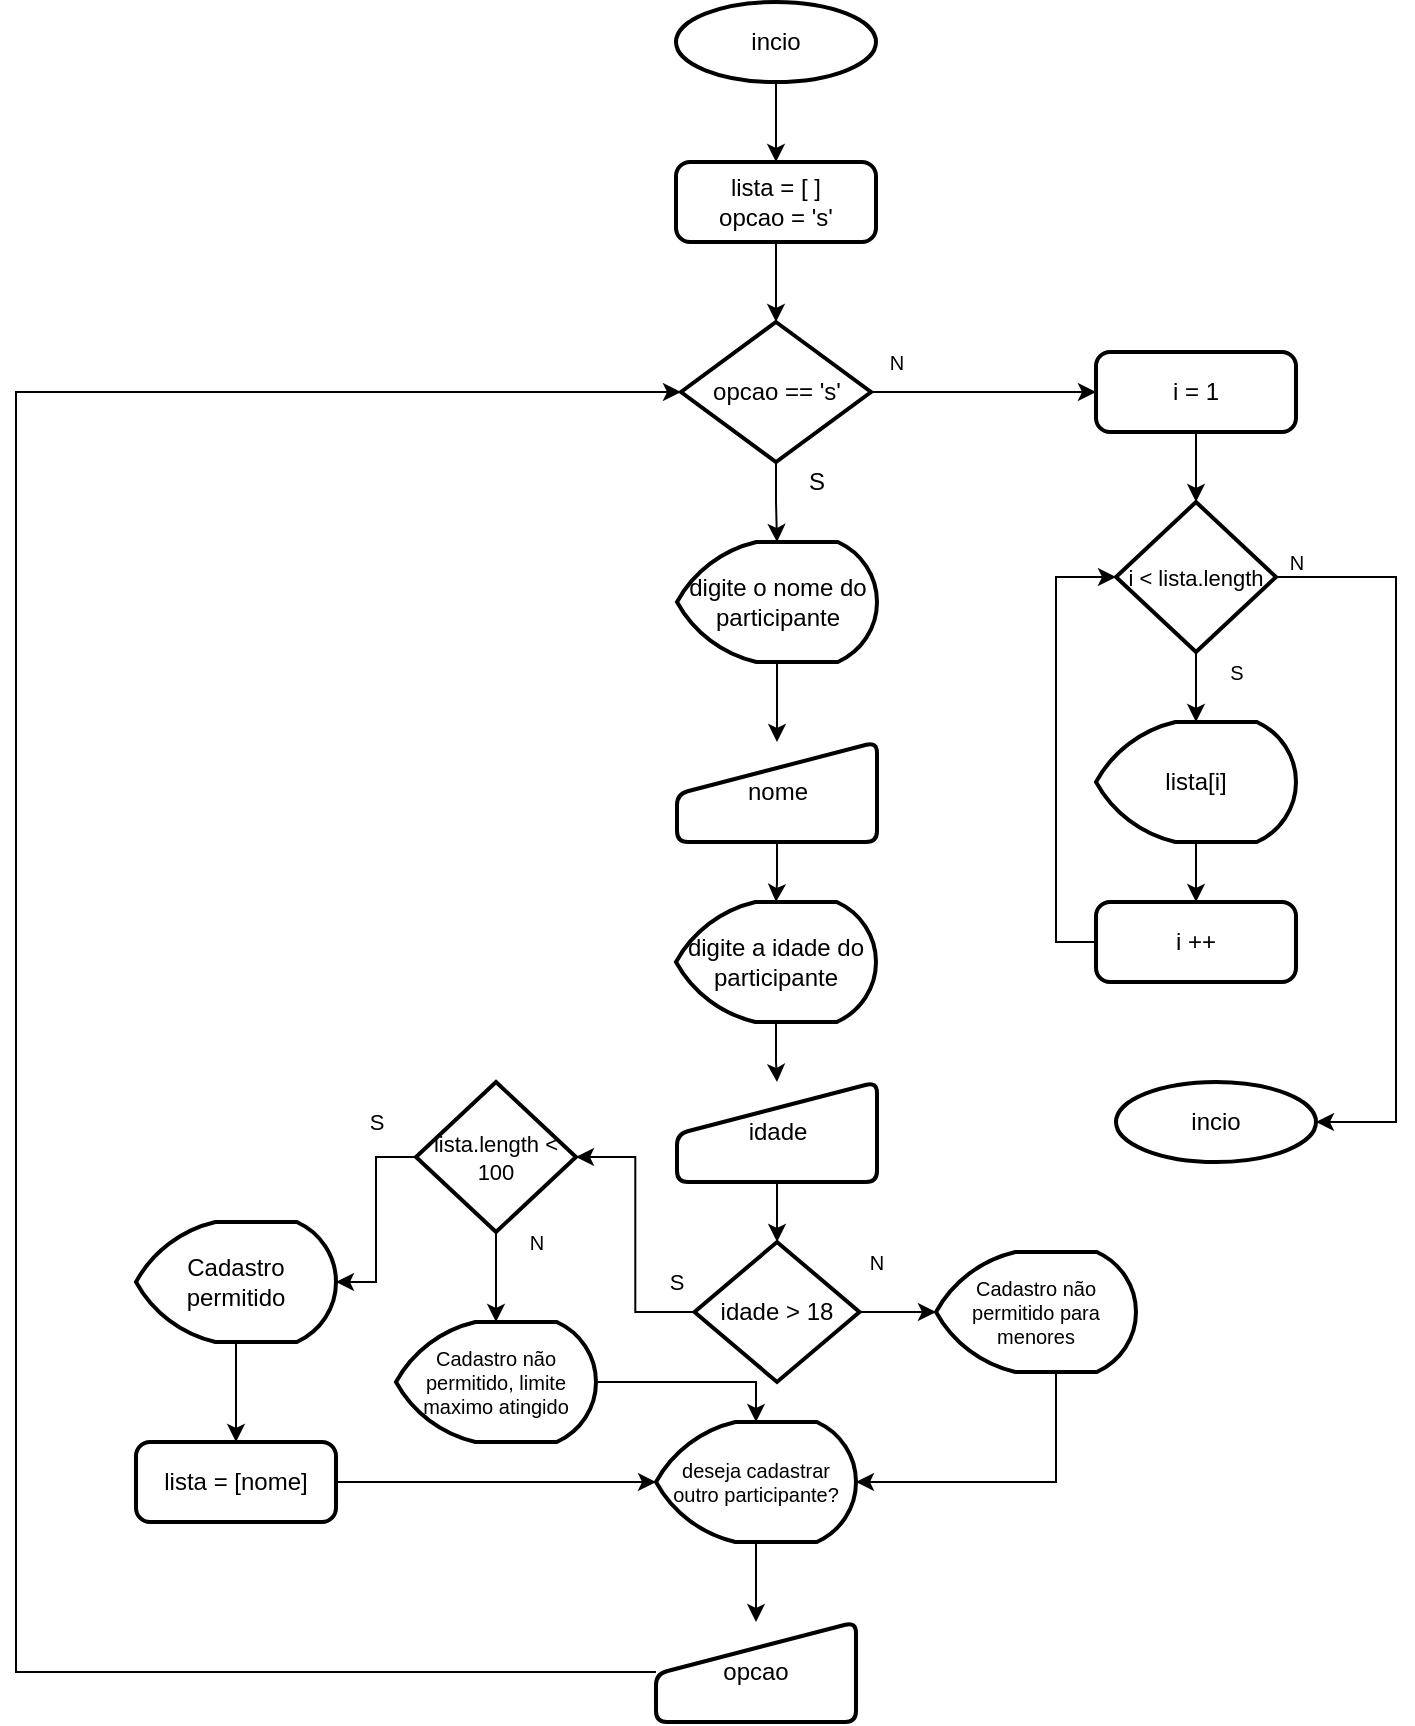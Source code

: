 <mxfile version="20.0.1" type="device"><diagram id="qIq7Li_qstH6dWsPGjor" name="Page-1"><mxGraphModel dx="1761" dy="674" grid="1" gridSize="10" guides="1" tooltips="1" connect="1" arrows="1" fold="1" page="1" pageScale="1" pageWidth="827" pageHeight="1169" math="0" shadow="0"><root><mxCell id="0"/><mxCell id="1" parent="0"/><mxCell id="5GBVjLDQyZ35l5RRaDAF-3" style="edgeStyle=orthogonalEdgeStyle;rounded=0;orthogonalLoop=1;jettySize=auto;html=1;entryX=0.5;entryY=0;entryDx=0;entryDy=0;" edge="1" parent="1" source="5GBVjLDQyZ35l5RRaDAF-1" target="5GBVjLDQyZ35l5RRaDAF-2"><mxGeometry relative="1" as="geometry"/></mxCell><mxCell id="5GBVjLDQyZ35l5RRaDAF-1" value="incio" style="strokeWidth=2;html=1;shape=mxgraph.flowchart.start_2;whiteSpace=wrap;" vertex="1" parent="1"><mxGeometry x="210" y="60" width="100" height="40" as="geometry"/></mxCell><mxCell id="5GBVjLDQyZ35l5RRaDAF-5" style="edgeStyle=orthogonalEdgeStyle;rounded=0;orthogonalLoop=1;jettySize=auto;html=1;" edge="1" parent="1" source="5GBVjLDQyZ35l5RRaDAF-2" target="5GBVjLDQyZ35l5RRaDAF-4"><mxGeometry relative="1" as="geometry"/></mxCell><mxCell id="5GBVjLDQyZ35l5RRaDAF-2" value="lista = [ ]&lt;br&gt;opcao = 's'" style="rounded=1;whiteSpace=wrap;html=1;absoluteArcSize=1;arcSize=14;strokeWidth=2;" vertex="1" parent="1"><mxGeometry x="210" y="140" width="100" height="40" as="geometry"/></mxCell><mxCell id="5GBVjLDQyZ35l5RRaDAF-7" style="edgeStyle=orthogonalEdgeStyle;rounded=0;orthogonalLoop=1;jettySize=auto;html=1;entryX=0.5;entryY=0;entryDx=0;entryDy=0;entryPerimeter=0;" edge="1" parent="1" source="5GBVjLDQyZ35l5RRaDAF-4" target="5GBVjLDQyZ35l5RRaDAF-6"><mxGeometry relative="1" as="geometry"/></mxCell><mxCell id="5GBVjLDQyZ35l5RRaDAF-42" style="edgeStyle=orthogonalEdgeStyle;rounded=0;orthogonalLoop=1;jettySize=auto;html=1;entryX=0;entryY=0.5;entryDx=0;entryDy=0;fontSize=10;" edge="1" parent="1" source="5GBVjLDQyZ35l5RRaDAF-4" target="5GBVjLDQyZ35l5RRaDAF-41"><mxGeometry relative="1" as="geometry"/></mxCell><mxCell id="5GBVjLDQyZ35l5RRaDAF-4" value="opcao == 's'" style="strokeWidth=2;html=1;shape=mxgraph.flowchart.decision;whiteSpace=wrap;" vertex="1" parent="1"><mxGeometry x="212.5" y="220" width="95" height="70" as="geometry"/></mxCell><mxCell id="5GBVjLDQyZ35l5RRaDAF-11" style="edgeStyle=orthogonalEdgeStyle;rounded=0;orthogonalLoop=1;jettySize=auto;html=1;" edge="1" parent="1" source="5GBVjLDQyZ35l5RRaDAF-6" target="5GBVjLDQyZ35l5RRaDAF-9"><mxGeometry relative="1" as="geometry"/></mxCell><mxCell id="5GBVjLDQyZ35l5RRaDAF-6" value="digite o nome do participante" style="strokeWidth=2;html=1;shape=mxgraph.flowchart.display;whiteSpace=wrap;" vertex="1" parent="1"><mxGeometry x="210.5" y="330" width="100" height="60" as="geometry"/></mxCell><mxCell id="5GBVjLDQyZ35l5RRaDAF-8" value="S" style="text;html=1;align=center;verticalAlign=middle;resizable=0;points=[];autosize=1;strokeColor=none;fillColor=none;" vertex="1" parent="1"><mxGeometry x="270" y="290" width="20" height="20" as="geometry"/></mxCell><mxCell id="5GBVjLDQyZ35l5RRaDAF-13" style="edgeStyle=orthogonalEdgeStyle;rounded=0;orthogonalLoop=1;jettySize=auto;html=1;" edge="1" parent="1" source="5GBVjLDQyZ35l5RRaDAF-9" target="5GBVjLDQyZ35l5RRaDAF-12"><mxGeometry relative="1" as="geometry"/></mxCell><mxCell id="5GBVjLDQyZ35l5RRaDAF-9" value="nome" style="html=1;strokeWidth=2;shape=manualInput;whiteSpace=wrap;rounded=1;size=26;arcSize=11;" vertex="1" parent="1"><mxGeometry x="210.5" y="430" width="100" height="50" as="geometry"/></mxCell><mxCell id="5GBVjLDQyZ35l5RRaDAF-15" style="edgeStyle=orthogonalEdgeStyle;rounded=0;orthogonalLoop=1;jettySize=auto;html=1;" edge="1" parent="1" source="5GBVjLDQyZ35l5RRaDAF-12" target="5GBVjLDQyZ35l5RRaDAF-14"><mxGeometry relative="1" as="geometry"/></mxCell><mxCell id="5GBVjLDQyZ35l5RRaDAF-12" value="digite a idade do participante" style="strokeWidth=2;html=1;shape=mxgraph.flowchart.display;whiteSpace=wrap;" vertex="1" parent="1"><mxGeometry x="210" y="510" width="100" height="60" as="geometry"/></mxCell><mxCell id="5GBVjLDQyZ35l5RRaDAF-17" style="edgeStyle=orthogonalEdgeStyle;rounded=0;orthogonalLoop=1;jettySize=auto;html=1;" edge="1" parent="1" source="5GBVjLDQyZ35l5RRaDAF-14" target="5GBVjLDQyZ35l5RRaDAF-16"><mxGeometry relative="1" as="geometry"/></mxCell><mxCell id="5GBVjLDQyZ35l5RRaDAF-14" value="idade" style="html=1;strokeWidth=2;shape=manualInput;whiteSpace=wrap;rounded=1;size=26;arcSize=11;" vertex="1" parent="1"><mxGeometry x="210.5" y="600" width="100" height="50" as="geometry"/></mxCell><mxCell id="5GBVjLDQyZ35l5RRaDAF-19" style="edgeStyle=orthogonalEdgeStyle;rounded=0;orthogonalLoop=1;jettySize=auto;html=1;entryX=1;entryY=0.5;entryDx=0;entryDy=0;entryPerimeter=0;fontSize=11;" edge="1" parent="1" source="5GBVjLDQyZ35l5RRaDAF-16" target="5GBVjLDQyZ35l5RRaDAF-18"><mxGeometry relative="1" as="geometry"/></mxCell><mxCell id="5GBVjLDQyZ35l5RRaDAF-38" style="edgeStyle=orthogonalEdgeStyle;rounded=0;orthogonalLoop=1;jettySize=auto;html=1;entryX=0;entryY=0.5;entryDx=0;entryDy=0;entryPerimeter=0;fontSize=10;" edge="1" parent="1" source="5GBVjLDQyZ35l5RRaDAF-16" target="5GBVjLDQyZ35l5RRaDAF-37"><mxGeometry relative="1" as="geometry"/></mxCell><mxCell id="5GBVjLDQyZ35l5RRaDAF-16" value="idade &amp;gt; 18" style="strokeWidth=2;html=1;shape=mxgraph.flowchart.decision;whiteSpace=wrap;" vertex="1" parent="1"><mxGeometry x="219.25" y="680" width="82.5" height="70" as="geometry"/></mxCell><mxCell id="5GBVjLDQyZ35l5RRaDAF-22" style="edgeStyle=orthogonalEdgeStyle;rounded=0;orthogonalLoop=1;jettySize=auto;html=1;fontSize=11;" edge="1" parent="1" source="5GBVjLDQyZ35l5RRaDAF-18" target="5GBVjLDQyZ35l5RRaDAF-21"><mxGeometry relative="1" as="geometry"/></mxCell><mxCell id="5GBVjLDQyZ35l5RRaDAF-34" style="edgeStyle=orthogonalEdgeStyle;rounded=0;orthogonalLoop=1;jettySize=auto;html=1;fontSize=10;" edge="1" parent="1" source="5GBVjLDQyZ35l5RRaDAF-18" target="5GBVjLDQyZ35l5RRaDAF-33"><mxGeometry relative="1" as="geometry"/></mxCell><mxCell id="5GBVjLDQyZ35l5RRaDAF-18" value="lista.length &amp;lt; 100" style="strokeWidth=2;html=1;shape=mxgraph.flowchart.decision;whiteSpace=wrap;fontSize=11;" vertex="1" parent="1"><mxGeometry x="80" y="600" width="80" height="75" as="geometry"/></mxCell><mxCell id="5GBVjLDQyZ35l5RRaDAF-20" value="S" style="text;html=1;align=center;verticalAlign=middle;resizable=0;points=[];autosize=1;strokeColor=none;fillColor=none;fontSize=11;" vertex="1" parent="1"><mxGeometry x="200" y="690" width="20" height="20" as="geometry"/></mxCell><mxCell id="5GBVjLDQyZ35l5RRaDAF-25" style="edgeStyle=orthogonalEdgeStyle;rounded=0;orthogonalLoop=1;jettySize=auto;html=1;entryX=0.5;entryY=0;entryDx=0;entryDy=0;fontSize=11;" edge="1" parent="1" source="5GBVjLDQyZ35l5RRaDAF-21" target="5GBVjLDQyZ35l5RRaDAF-24"><mxGeometry relative="1" as="geometry"/></mxCell><mxCell id="5GBVjLDQyZ35l5RRaDAF-21" value="Cadastro permitido" style="strokeWidth=2;html=1;shape=mxgraph.flowchart.display;whiteSpace=wrap;" vertex="1" parent="1"><mxGeometry x="-60" y="670" width="100" height="60" as="geometry"/></mxCell><mxCell id="5GBVjLDQyZ35l5RRaDAF-23" value="S" style="text;html=1;align=center;verticalAlign=middle;resizable=0;points=[];autosize=1;strokeColor=none;fillColor=none;fontSize=11;" vertex="1" parent="1"><mxGeometry x="50" y="610" width="20" height="20" as="geometry"/></mxCell><mxCell id="5GBVjLDQyZ35l5RRaDAF-27" style="edgeStyle=orthogonalEdgeStyle;rounded=0;orthogonalLoop=1;jettySize=auto;html=1;entryX=0;entryY=0.5;entryDx=0;entryDy=0;entryPerimeter=0;fontSize=10;" edge="1" parent="1" source="5GBVjLDQyZ35l5RRaDAF-24" target="5GBVjLDQyZ35l5RRaDAF-26"><mxGeometry relative="1" as="geometry"/></mxCell><mxCell id="5GBVjLDQyZ35l5RRaDAF-24" value="lista = [nome]" style="rounded=1;whiteSpace=wrap;html=1;absoluteArcSize=1;arcSize=14;strokeWidth=2;" vertex="1" parent="1"><mxGeometry x="-60" y="780" width="100" height="40" as="geometry"/></mxCell><mxCell id="5GBVjLDQyZ35l5RRaDAF-31" style="edgeStyle=orthogonalEdgeStyle;rounded=0;orthogonalLoop=1;jettySize=auto;html=1;fontSize=10;" edge="1" parent="1" source="5GBVjLDQyZ35l5RRaDAF-26" target="5GBVjLDQyZ35l5RRaDAF-28"><mxGeometry relative="1" as="geometry"/></mxCell><mxCell id="5GBVjLDQyZ35l5RRaDAF-26" value="deseja cadastrar outro participante?" style="strokeWidth=2;html=1;shape=mxgraph.flowchart.display;whiteSpace=wrap;fontSize=10;" vertex="1" parent="1"><mxGeometry x="200" y="770" width="100" height="60" as="geometry"/></mxCell><mxCell id="5GBVjLDQyZ35l5RRaDAF-32" style="edgeStyle=orthogonalEdgeStyle;rounded=0;orthogonalLoop=1;jettySize=auto;html=1;entryX=0;entryY=0.5;entryDx=0;entryDy=0;entryPerimeter=0;fontSize=10;" edge="1" parent="1" source="5GBVjLDQyZ35l5RRaDAF-28" target="5GBVjLDQyZ35l5RRaDAF-4"><mxGeometry relative="1" as="geometry"><Array as="points"><mxPoint x="-120" y="895"/><mxPoint x="-120" y="255"/></Array></mxGeometry></mxCell><mxCell id="5GBVjLDQyZ35l5RRaDAF-28" value="opcao" style="html=1;strokeWidth=2;shape=manualInput;whiteSpace=wrap;rounded=1;size=26;arcSize=11;" vertex="1" parent="1"><mxGeometry x="200" y="870" width="100" height="50" as="geometry"/></mxCell><mxCell id="5GBVjLDQyZ35l5RRaDAF-36" style="edgeStyle=orthogonalEdgeStyle;rounded=0;orthogonalLoop=1;jettySize=auto;html=1;entryX=0.5;entryY=0;entryDx=0;entryDy=0;entryPerimeter=0;fontSize=10;" edge="1" parent="1" source="5GBVjLDQyZ35l5RRaDAF-33" target="5GBVjLDQyZ35l5RRaDAF-26"><mxGeometry relative="1" as="geometry"/></mxCell><mxCell id="5GBVjLDQyZ35l5RRaDAF-33" value="Cadastro não permitido, limite maximo atingido" style="strokeWidth=2;html=1;shape=mxgraph.flowchart.display;whiteSpace=wrap;fontSize=10;" vertex="1" parent="1"><mxGeometry x="70" y="720" width="100" height="60" as="geometry"/></mxCell><mxCell id="5GBVjLDQyZ35l5RRaDAF-35" value="N" style="text;html=1;align=center;verticalAlign=middle;resizable=0;points=[];autosize=1;strokeColor=none;fillColor=none;fontSize=10;" vertex="1" parent="1"><mxGeometry x="130" y="670" width="20" height="20" as="geometry"/></mxCell><mxCell id="5GBVjLDQyZ35l5RRaDAF-40" style="edgeStyle=orthogonalEdgeStyle;rounded=0;orthogonalLoop=1;jettySize=auto;html=1;entryX=1;entryY=0.5;entryDx=0;entryDy=0;entryPerimeter=0;fontSize=10;" edge="1" parent="1" source="5GBVjLDQyZ35l5RRaDAF-37" target="5GBVjLDQyZ35l5RRaDAF-26"><mxGeometry relative="1" as="geometry"><Array as="points"><mxPoint x="400" y="800"/></Array></mxGeometry></mxCell><mxCell id="5GBVjLDQyZ35l5RRaDAF-37" value="Cadastro não permitido para menores" style="strokeWidth=2;html=1;shape=mxgraph.flowchart.display;whiteSpace=wrap;fontSize=10;" vertex="1" parent="1"><mxGeometry x="340" y="685" width="100" height="60" as="geometry"/></mxCell><mxCell id="5GBVjLDQyZ35l5RRaDAF-39" value="N" style="text;html=1;align=center;verticalAlign=middle;resizable=0;points=[];autosize=1;strokeColor=none;fillColor=none;fontSize=10;" vertex="1" parent="1"><mxGeometry x="300" y="680" width="20" height="20" as="geometry"/></mxCell><mxCell id="5GBVjLDQyZ35l5RRaDAF-46" style="edgeStyle=orthogonalEdgeStyle;rounded=0;orthogonalLoop=1;jettySize=auto;html=1;fontSize=10;" edge="1" parent="1" source="5GBVjLDQyZ35l5RRaDAF-41" target="5GBVjLDQyZ35l5RRaDAF-44"><mxGeometry relative="1" as="geometry"/></mxCell><mxCell id="5GBVjLDQyZ35l5RRaDAF-41" value="i = 1" style="rounded=1;whiteSpace=wrap;html=1;absoluteArcSize=1;arcSize=14;strokeWidth=2;" vertex="1" parent="1"><mxGeometry x="420" y="235" width="100" height="40" as="geometry"/></mxCell><mxCell id="5GBVjLDQyZ35l5RRaDAF-43" value="N" style="text;html=1;align=center;verticalAlign=middle;resizable=0;points=[];autosize=1;strokeColor=none;fillColor=none;fontSize=10;" vertex="1" parent="1"><mxGeometry x="310" y="230" width="20" height="20" as="geometry"/></mxCell><mxCell id="5GBVjLDQyZ35l5RRaDAF-47" style="edgeStyle=orthogonalEdgeStyle;rounded=0;orthogonalLoop=1;jettySize=auto;html=1;fontSize=10;" edge="1" parent="1" source="5GBVjLDQyZ35l5RRaDAF-44" target="5GBVjLDQyZ35l5RRaDAF-45"><mxGeometry relative="1" as="geometry"/></mxCell><mxCell id="5GBVjLDQyZ35l5RRaDAF-54" style="edgeStyle=orthogonalEdgeStyle;rounded=0;orthogonalLoop=1;jettySize=auto;html=1;fontSize=10;" edge="1" parent="1" source="5GBVjLDQyZ35l5RRaDAF-44" target="5GBVjLDQyZ35l5RRaDAF-52"><mxGeometry relative="1" as="geometry"><Array as="points"><mxPoint x="570" y="348"/><mxPoint x="570" y="620"/></Array></mxGeometry></mxCell><mxCell id="5GBVjLDQyZ35l5RRaDAF-44" value="i &amp;lt; lista.length" style="strokeWidth=2;html=1;shape=mxgraph.flowchart.decision;whiteSpace=wrap;fontSize=11;" vertex="1" parent="1"><mxGeometry x="430" y="310" width="80" height="75" as="geometry"/></mxCell><mxCell id="5GBVjLDQyZ35l5RRaDAF-50" style="edgeStyle=orthogonalEdgeStyle;rounded=0;orthogonalLoop=1;jettySize=auto;html=1;entryX=0.5;entryY=0;entryDx=0;entryDy=0;fontSize=10;" edge="1" parent="1" source="5GBVjLDQyZ35l5RRaDAF-45" target="5GBVjLDQyZ35l5RRaDAF-49"><mxGeometry relative="1" as="geometry"/></mxCell><mxCell id="5GBVjLDQyZ35l5RRaDAF-45" value="lista[i]" style="strokeWidth=2;html=1;shape=mxgraph.flowchart.display;whiteSpace=wrap;" vertex="1" parent="1"><mxGeometry x="420" y="420" width="100" height="60" as="geometry"/></mxCell><mxCell id="5GBVjLDQyZ35l5RRaDAF-48" value="S" style="text;html=1;align=center;verticalAlign=middle;resizable=0;points=[];autosize=1;strokeColor=none;fillColor=none;fontSize=10;" vertex="1" parent="1"><mxGeometry x="480" y="385" width="20" height="20" as="geometry"/></mxCell><mxCell id="5GBVjLDQyZ35l5RRaDAF-51" style="edgeStyle=orthogonalEdgeStyle;rounded=0;orthogonalLoop=1;jettySize=auto;html=1;entryX=0;entryY=0.5;entryDx=0;entryDy=0;entryPerimeter=0;fontSize=10;" edge="1" parent="1" source="5GBVjLDQyZ35l5RRaDAF-49" target="5GBVjLDQyZ35l5RRaDAF-44"><mxGeometry relative="1" as="geometry"><Array as="points"><mxPoint x="400" y="530"/><mxPoint x="400" y="348"/></Array></mxGeometry></mxCell><mxCell id="5GBVjLDQyZ35l5RRaDAF-49" value="i ++" style="rounded=1;whiteSpace=wrap;html=1;absoluteArcSize=1;arcSize=14;strokeWidth=2;" vertex="1" parent="1"><mxGeometry x="420" y="510" width="100" height="40" as="geometry"/></mxCell><mxCell id="5GBVjLDQyZ35l5RRaDAF-52" value="incio" style="strokeWidth=2;html=1;shape=mxgraph.flowchart.start_2;whiteSpace=wrap;" vertex="1" parent="1"><mxGeometry x="430" y="600" width="100" height="40" as="geometry"/></mxCell><mxCell id="5GBVjLDQyZ35l5RRaDAF-55" value="N" style="text;html=1;align=center;verticalAlign=middle;resizable=0;points=[];autosize=1;strokeColor=none;fillColor=none;fontSize=10;" vertex="1" parent="1"><mxGeometry x="510" y="330" width="20" height="20" as="geometry"/></mxCell></root></mxGraphModel></diagram></mxfile>